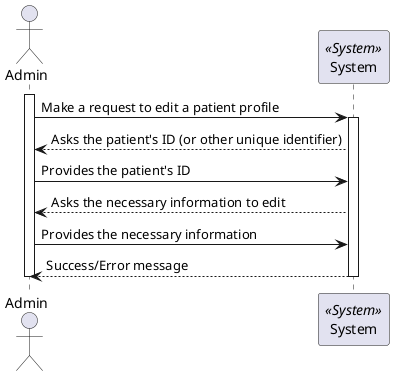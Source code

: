 ```plantuml
@startuml Process_View
actor Admin 
participant System <<System>>

activate Admin

Admin -> System: Make a request to edit a patient profile
activate System
System --> Admin : Asks the patient's ID (or other unique identifier)
Admin -> System: Provides the patient's ID
System --> Admin : Asks the necessary information to edit
Admin -> System: Provides the necessary information
System --> Admin : Success/Error message
deactivate System
deactivate Admin

@enduml
```